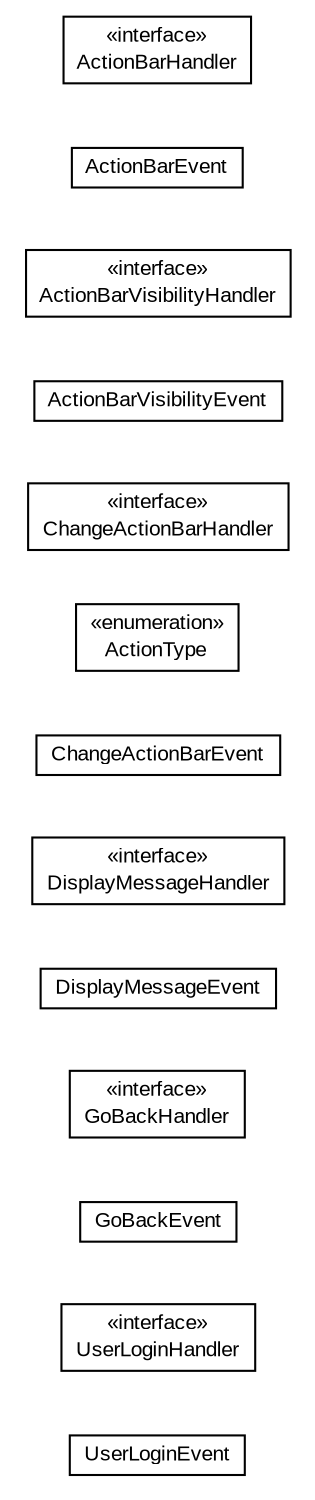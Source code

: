 #!/usr/local/bin/dot
#
# Class diagram 
# Generated by UMLGraph version R5_6-24-gf6e263 (http://www.umlgraph.org/)
#

digraph G {
	edge [fontname="arial",fontsize=10,labelfontname="arial",labelfontsize=10];
	node [fontname="arial",fontsize=10,shape=plaintext];
	nodesep=0.25;
	ranksep=0.5;
	rankdir=LR;
	// com.gwtplatform.carstore.client.application.event.UserLoginEvent
	c57553 [label=<<table title="com.gwtplatform.carstore.client.application.event.UserLoginEvent" border="0" cellborder="1" cellspacing="0" cellpadding="2" port="p" href="./UserLoginEvent.html">
		<tr><td><table border="0" cellspacing="0" cellpadding="1">
<tr><td align="center" balign="center"> UserLoginEvent </td></tr>
		</table></td></tr>
		</table>>, URL="./UserLoginEvent.html", fontname="arial", fontcolor="black", fontsize=10.0];
	// com.gwtplatform.carstore.client.application.event.UserLoginEvent.UserLoginHandler
	c57554 [label=<<table title="com.gwtplatform.carstore.client.application.event.UserLoginEvent.UserLoginHandler" border="0" cellborder="1" cellspacing="0" cellpadding="2" port="p" href="./UserLoginEvent.UserLoginHandler.html">
		<tr><td><table border="0" cellspacing="0" cellpadding="1">
<tr><td align="center" balign="center"> &#171;interface&#187; </td></tr>
<tr><td align="center" balign="center"> UserLoginHandler </td></tr>
		</table></td></tr>
		</table>>, URL="./UserLoginEvent.UserLoginHandler.html", fontname="arial", fontcolor="black", fontsize=10.0];
	// com.gwtplatform.carstore.client.application.event.GoBackEvent
	c57555 [label=<<table title="com.gwtplatform.carstore.client.application.event.GoBackEvent" border="0" cellborder="1" cellspacing="0" cellpadding="2" port="p" href="./GoBackEvent.html">
		<tr><td><table border="0" cellspacing="0" cellpadding="1">
<tr><td align="center" balign="center"> GoBackEvent </td></tr>
		</table></td></tr>
		</table>>, URL="./GoBackEvent.html", fontname="arial", fontcolor="black", fontsize=10.0];
	// com.gwtplatform.carstore.client.application.event.GoBackEvent.GoBackHandler
	c57556 [label=<<table title="com.gwtplatform.carstore.client.application.event.GoBackEvent.GoBackHandler" border="0" cellborder="1" cellspacing="0" cellpadding="2" port="p" href="./GoBackEvent.GoBackHandler.html">
		<tr><td><table border="0" cellspacing="0" cellpadding="1">
<tr><td align="center" balign="center"> &#171;interface&#187; </td></tr>
<tr><td align="center" balign="center"> GoBackHandler </td></tr>
		</table></td></tr>
		</table>>, URL="./GoBackEvent.GoBackHandler.html", fontname="arial", fontcolor="black", fontsize=10.0];
	// com.gwtplatform.carstore.client.application.event.DisplayMessageEvent
	c57557 [label=<<table title="com.gwtplatform.carstore.client.application.event.DisplayMessageEvent" border="0" cellborder="1" cellspacing="0" cellpadding="2" port="p" href="./DisplayMessageEvent.html">
		<tr><td><table border="0" cellspacing="0" cellpadding="1">
<tr><td align="center" balign="center"> DisplayMessageEvent </td></tr>
		</table></td></tr>
		</table>>, URL="./DisplayMessageEvent.html", fontname="arial", fontcolor="black", fontsize=10.0];
	// com.gwtplatform.carstore.client.application.event.DisplayMessageEvent.DisplayMessageHandler
	c57558 [label=<<table title="com.gwtplatform.carstore.client.application.event.DisplayMessageEvent.DisplayMessageHandler" border="0" cellborder="1" cellspacing="0" cellpadding="2" port="p" href="./DisplayMessageEvent.DisplayMessageHandler.html">
		<tr><td><table border="0" cellspacing="0" cellpadding="1">
<tr><td align="center" balign="center"> &#171;interface&#187; </td></tr>
<tr><td align="center" balign="center"> DisplayMessageHandler </td></tr>
		</table></td></tr>
		</table>>, URL="./DisplayMessageEvent.DisplayMessageHandler.html", fontname="arial", fontcolor="black", fontsize=10.0];
	// com.gwtplatform.carstore.client.application.event.ChangeActionBarEvent
	c57559 [label=<<table title="com.gwtplatform.carstore.client.application.event.ChangeActionBarEvent" border="0" cellborder="1" cellspacing="0" cellpadding="2" port="p" href="./ChangeActionBarEvent.html">
		<tr><td><table border="0" cellspacing="0" cellpadding="1">
<tr><td align="center" balign="center"> ChangeActionBarEvent </td></tr>
		</table></td></tr>
		</table>>, URL="./ChangeActionBarEvent.html", fontname="arial", fontcolor="black", fontsize=10.0];
	// com.gwtplatform.carstore.client.application.event.ChangeActionBarEvent.ActionType
	c57560 [label=<<table title="com.gwtplatform.carstore.client.application.event.ChangeActionBarEvent.ActionType" border="0" cellborder="1" cellspacing="0" cellpadding="2" port="p" href="./ChangeActionBarEvent.ActionType.html">
		<tr><td><table border="0" cellspacing="0" cellpadding="1">
<tr><td align="center" balign="center"> &#171;enumeration&#187; </td></tr>
<tr><td align="center" balign="center"> ActionType </td></tr>
		</table></td></tr>
		</table>>, URL="./ChangeActionBarEvent.ActionType.html", fontname="arial", fontcolor="black", fontsize=10.0];
	// com.gwtplatform.carstore.client.application.event.ChangeActionBarEvent.ChangeActionBarHandler
	c57561 [label=<<table title="com.gwtplatform.carstore.client.application.event.ChangeActionBarEvent.ChangeActionBarHandler" border="0" cellborder="1" cellspacing="0" cellpadding="2" port="p" href="./ChangeActionBarEvent.ChangeActionBarHandler.html">
		<tr><td><table border="0" cellspacing="0" cellpadding="1">
<tr><td align="center" balign="center"> &#171;interface&#187; </td></tr>
<tr><td align="center" balign="center"> ChangeActionBarHandler </td></tr>
		</table></td></tr>
		</table>>, URL="./ChangeActionBarEvent.ChangeActionBarHandler.html", fontname="arial", fontcolor="black", fontsize=10.0];
	// com.gwtplatform.carstore.client.application.event.ActionBarVisibilityEvent
	c57562 [label=<<table title="com.gwtplatform.carstore.client.application.event.ActionBarVisibilityEvent" border="0" cellborder="1" cellspacing="0" cellpadding="2" port="p" href="./ActionBarVisibilityEvent.html">
		<tr><td><table border="0" cellspacing="0" cellpadding="1">
<tr><td align="center" balign="center"> ActionBarVisibilityEvent </td></tr>
		</table></td></tr>
		</table>>, URL="./ActionBarVisibilityEvent.html", fontname="arial", fontcolor="black", fontsize=10.0];
	// com.gwtplatform.carstore.client.application.event.ActionBarVisibilityEvent.ActionBarVisibilityHandler
	c57563 [label=<<table title="com.gwtplatform.carstore.client.application.event.ActionBarVisibilityEvent.ActionBarVisibilityHandler" border="0" cellborder="1" cellspacing="0" cellpadding="2" port="p" href="./ActionBarVisibilityEvent.ActionBarVisibilityHandler.html">
		<tr><td><table border="0" cellspacing="0" cellpadding="1">
<tr><td align="center" balign="center"> &#171;interface&#187; </td></tr>
<tr><td align="center" balign="center"> ActionBarVisibilityHandler </td></tr>
		</table></td></tr>
		</table>>, URL="./ActionBarVisibilityEvent.ActionBarVisibilityHandler.html", fontname="arial", fontcolor="black", fontsize=10.0];
	// com.gwtplatform.carstore.client.application.event.ActionBarEvent
	c57564 [label=<<table title="com.gwtplatform.carstore.client.application.event.ActionBarEvent" border="0" cellborder="1" cellspacing="0" cellpadding="2" port="p" href="./ActionBarEvent.html">
		<tr><td><table border="0" cellspacing="0" cellpadding="1">
<tr><td align="center" balign="center"> ActionBarEvent </td></tr>
		</table></td></tr>
		</table>>, URL="./ActionBarEvent.html", fontname="arial", fontcolor="black", fontsize=10.0];
	// com.gwtplatform.carstore.client.application.event.ActionBarEvent.ActionBarHandler
	c57565 [label=<<table title="com.gwtplatform.carstore.client.application.event.ActionBarEvent.ActionBarHandler" border="0" cellborder="1" cellspacing="0" cellpadding="2" port="p" href="./ActionBarEvent.ActionBarHandler.html">
		<tr><td><table border="0" cellspacing="0" cellpadding="1">
<tr><td align="center" balign="center"> &#171;interface&#187; </td></tr>
<tr><td align="center" balign="center"> ActionBarHandler </td></tr>
		</table></td></tr>
		</table>>, URL="./ActionBarEvent.ActionBarHandler.html", fontname="arial", fontcolor="black", fontsize=10.0];
}

